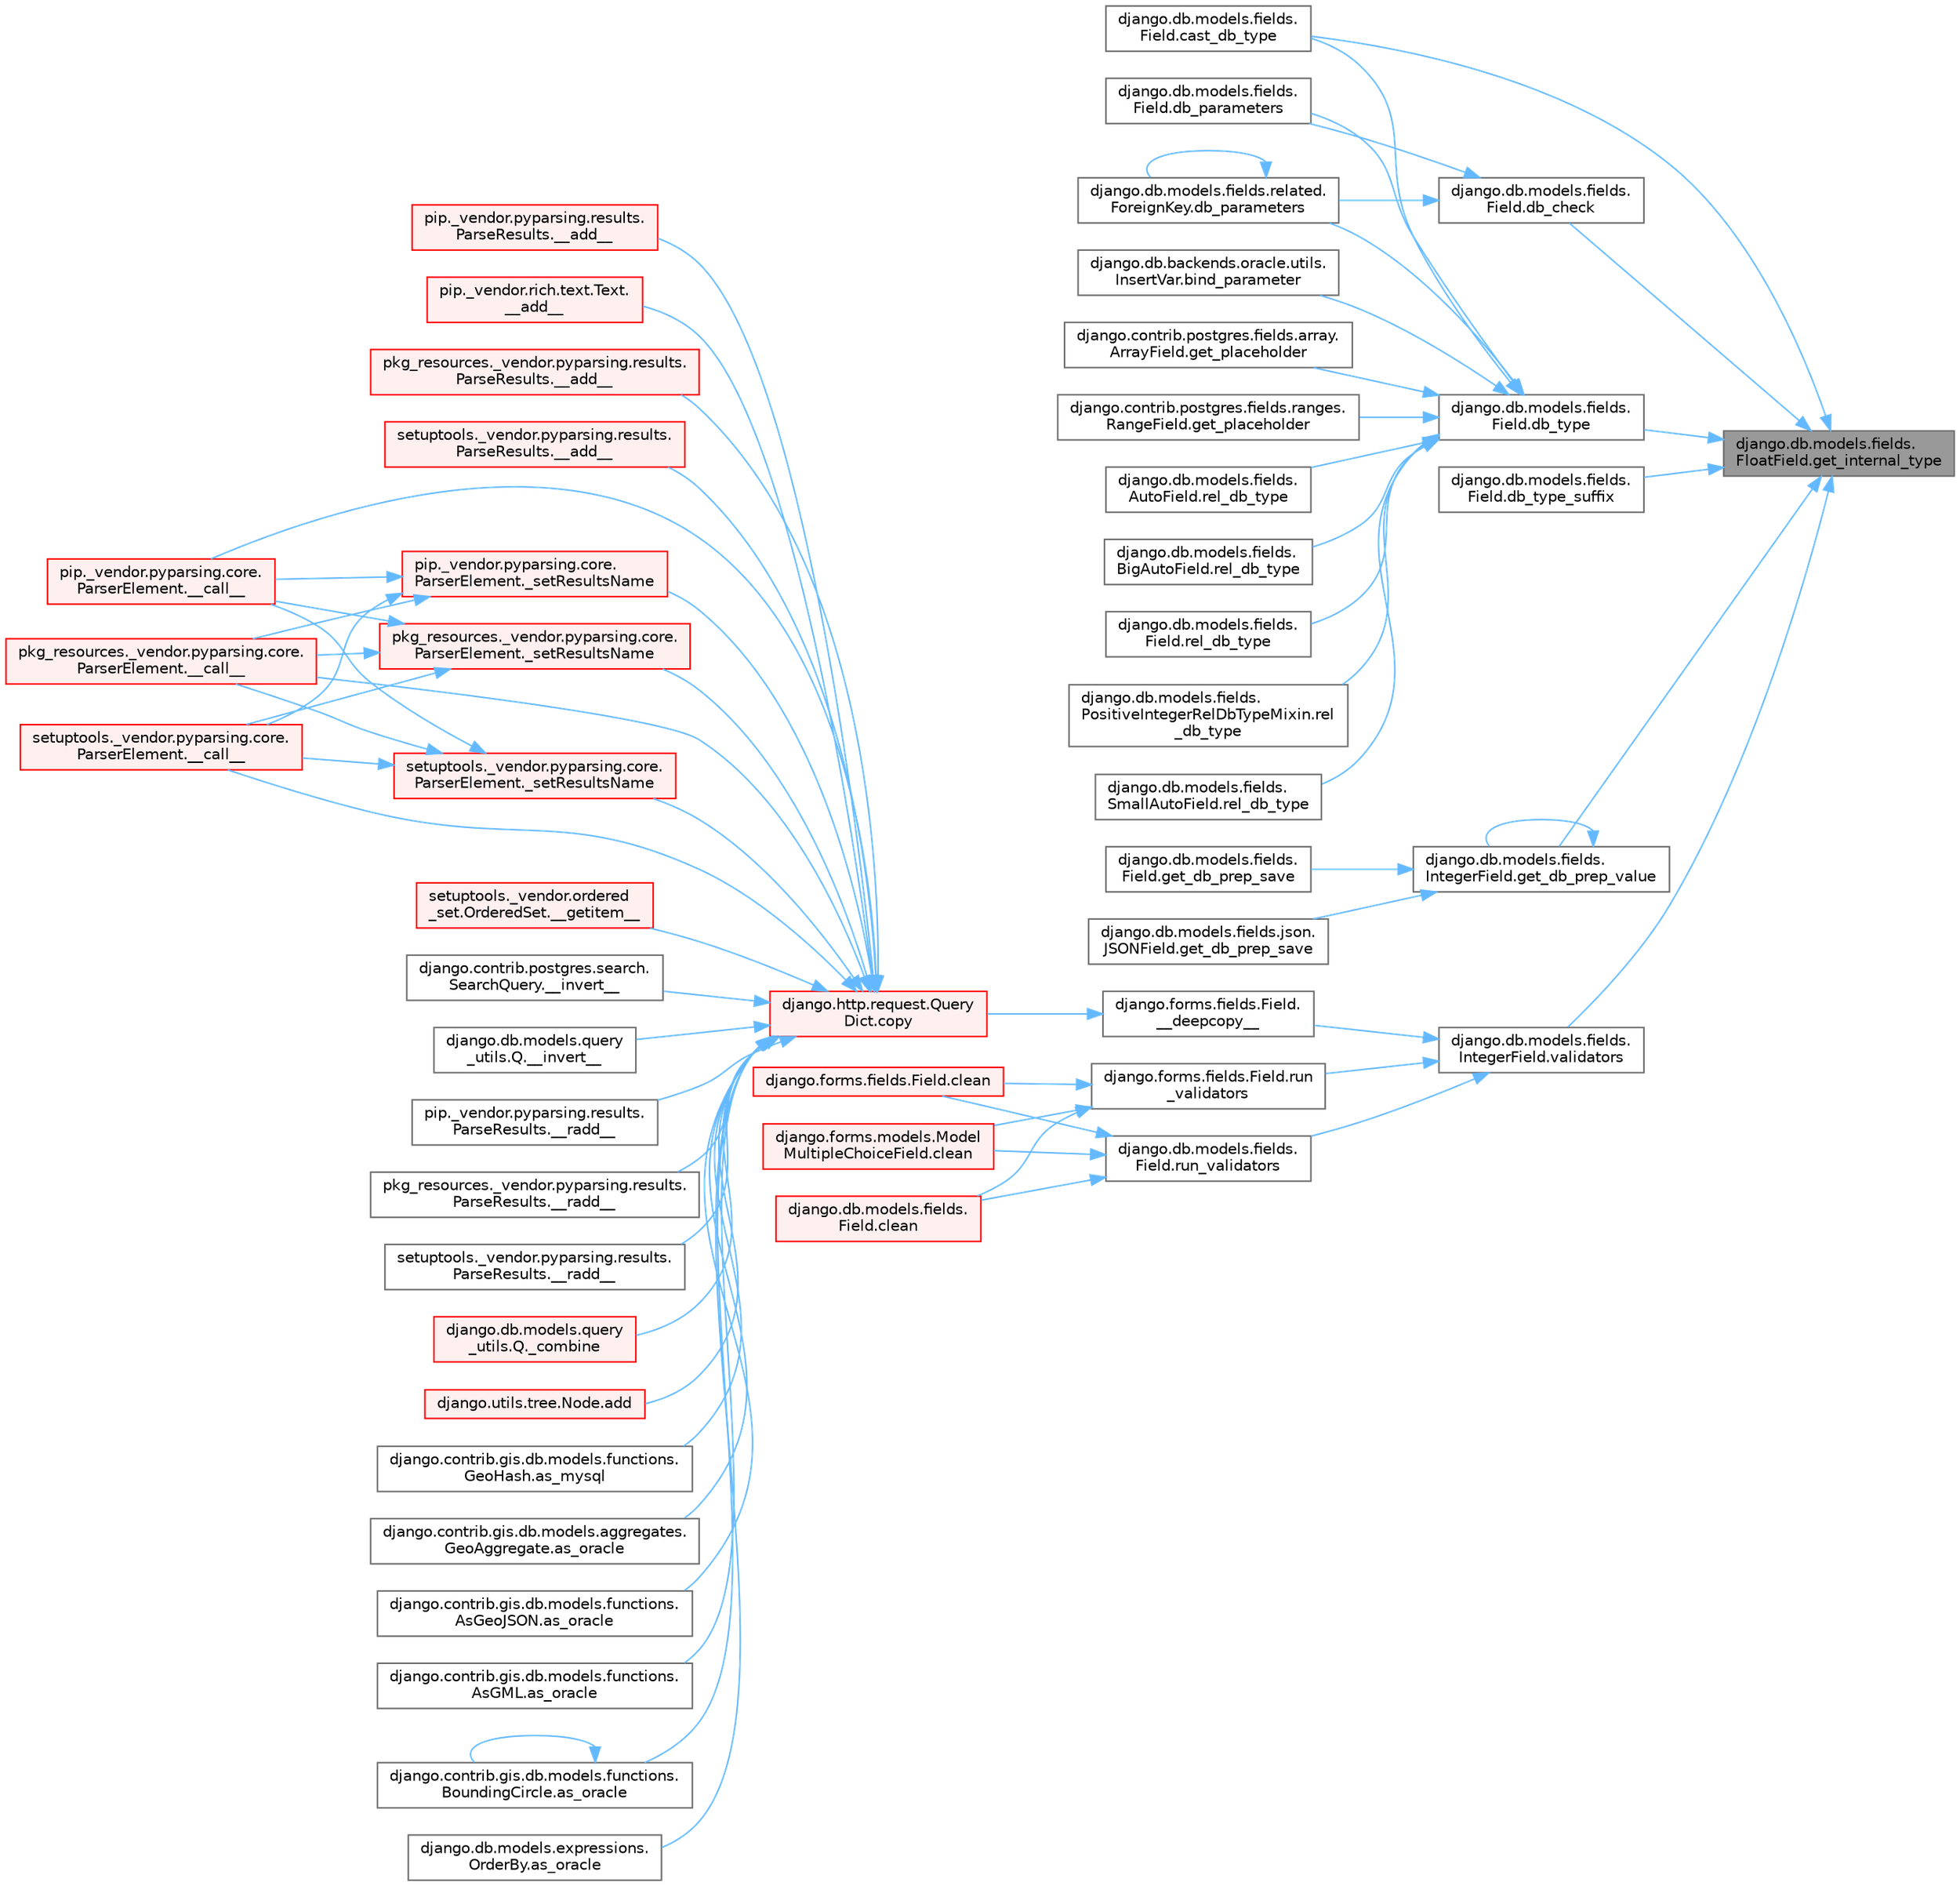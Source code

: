 digraph "django.db.models.fields.FloatField.get_internal_type"
{
 // LATEX_PDF_SIZE
  bgcolor="transparent";
  edge [fontname=Helvetica,fontsize=10,labelfontname=Helvetica,labelfontsize=10];
  node [fontname=Helvetica,fontsize=10,shape=box,height=0.2,width=0.4];
  rankdir="RL";
  Node1 [id="Node000001",label="django.db.models.fields.\lFloatField.get_internal_type",height=0.2,width=0.4,color="gray40", fillcolor="grey60", style="filled", fontcolor="black",tooltip=" "];
  Node1 -> Node2 [id="edge1_Node000001_Node000002",dir="back",color="steelblue1",style="solid",tooltip=" "];
  Node2 [id="Node000002",label="django.db.models.fields.\lField.cast_db_type",height=0.2,width=0.4,color="grey40", fillcolor="white", style="filled",URL="$classdjango_1_1db_1_1models_1_1fields_1_1_field.html#a1e68c1fb7ad84a2f313ff88c79c9a094",tooltip=" "];
  Node1 -> Node3 [id="edge2_Node000001_Node000003",dir="back",color="steelblue1",style="solid",tooltip=" "];
  Node3 [id="Node000003",label="django.db.models.fields.\lField.db_check",height=0.2,width=0.4,color="grey40", fillcolor="white", style="filled",URL="$classdjango_1_1db_1_1models_1_1fields_1_1_field.html#acf7c87f60855d60e8ee563605bf4dbc7",tooltip=" "];
  Node3 -> Node4 [id="edge3_Node000003_Node000004",dir="back",color="steelblue1",style="solid",tooltip=" "];
  Node4 [id="Node000004",label="django.db.models.fields.\lField.db_parameters",height=0.2,width=0.4,color="grey40", fillcolor="white", style="filled",URL="$classdjango_1_1db_1_1models_1_1fields_1_1_field.html#a19d09ceca32fdb237ec7737d9c1c0374",tooltip=" "];
  Node3 -> Node5 [id="edge4_Node000003_Node000005",dir="back",color="steelblue1",style="solid",tooltip=" "];
  Node5 [id="Node000005",label="django.db.models.fields.related.\lForeignKey.db_parameters",height=0.2,width=0.4,color="grey40", fillcolor="white", style="filled",URL="$classdjango_1_1db_1_1models_1_1fields_1_1related_1_1_foreign_key.html#a9bb6e97f2ec3c5d303511a5b8f06f372",tooltip=" "];
  Node5 -> Node5 [id="edge5_Node000005_Node000005",dir="back",color="steelblue1",style="solid",tooltip=" "];
  Node1 -> Node6 [id="edge6_Node000001_Node000006",dir="back",color="steelblue1",style="solid",tooltip=" "];
  Node6 [id="Node000006",label="django.db.models.fields.\lField.db_type",height=0.2,width=0.4,color="grey40", fillcolor="white", style="filled",URL="$classdjango_1_1db_1_1models_1_1fields_1_1_field.html#ac848ffa263ab1e350cc298b604d48f5a",tooltip=" "];
  Node6 -> Node7 [id="edge7_Node000006_Node000007",dir="back",color="steelblue1",style="solid",tooltip=" "];
  Node7 [id="Node000007",label="django.db.backends.oracle.utils.\lInsertVar.bind_parameter",height=0.2,width=0.4,color="grey40", fillcolor="white", style="filled",URL="$classdjango_1_1db_1_1backends_1_1oracle_1_1utils_1_1_insert_var.html#a6a28fbfb5b953ce33e18cecc2d679ae0",tooltip=" "];
  Node6 -> Node2 [id="edge8_Node000006_Node000002",dir="back",color="steelblue1",style="solid",tooltip=" "];
  Node6 -> Node4 [id="edge9_Node000006_Node000004",dir="back",color="steelblue1",style="solid",tooltip=" "];
  Node6 -> Node5 [id="edge10_Node000006_Node000005",dir="back",color="steelblue1",style="solid",tooltip=" "];
  Node6 -> Node8 [id="edge11_Node000006_Node000008",dir="back",color="steelblue1",style="solid",tooltip=" "];
  Node8 [id="Node000008",label="django.contrib.postgres.fields.array.\lArrayField.get_placeholder",height=0.2,width=0.4,color="grey40", fillcolor="white", style="filled",URL="$classdjango_1_1contrib_1_1postgres_1_1fields_1_1array_1_1_array_field.html#ad9cd434b57888afa1eed280bee05e731",tooltip=" "];
  Node6 -> Node9 [id="edge12_Node000006_Node000009",dir="back",color="steelblue1",style="solid",tooltip=" "];
  Node9 [id="Node000009",label="django.contrib.postgres.fields.ranges.\lRangeField.get_placeholder",height=0.2,width=0.4,color="grey40", fillcolor="white", style="filled",URL="$classdjango_1_1contrib_1_1postgres_1_1fields_1_1ranges_1_1_range_field.html#a83b2e6d873b86981d8e9127a47577b23",tooltip=" "];
  Node6 -> Node10 [id="edge13_Node000006_Node000010",dir="back",color="steelblue1",style="solid",tooltip=" "];
  Node10 [id="Node000010",label="django.db.models.fields.\lAutoField.rel_db_type",height=0.2,width=0.4,color="grey40", fillcolor="white", style="filled",URL="$classdjango_1_1db_1_1models_1_1fields_1_1_auto_field.html#a0422c924faef027b90b0b9a138eeb93e",tooltip=" "];
  Node6 -> Node11 [id="edge14_Node000006_Node000011",dir="back",color="steelblue1",style="solid",tooltip=" "];
  Node11 [id="Node000011",label="django.db.models.fields.\lBigAutoField.rel_db_type",height=0.2,width=0.4,color="grey40", fillcolor="white", style="filled",URL="$classdjango_1_1db_1_1models_1_1fields_1_1_big_auto_field.html#abacfb23f597255bb72a9877636cd3134",tooltip=" "];
  Node6 -> Node12 [id="edge15_Node000006_Node000012",dir="back",color="steelblue1",style="solid",tooltip=" "];
  Node12 [id="Node000012",label="django.db.models.fields.\lField.rel_db_type",height=0.2,width=0.4,color="grey40", fillcolor="white", style="filled",URL="$classdjango_1_1db_1_1models_1_1fields_1_1_field.html#a4a4dd7ca21dbe339ae3a8d043d4bb14c",tooltip=" "];
  Node6 -> Node13 [id="edge16_Node000006_Node000013",dir="back",color="steelblue1",style="solid",tooltip=" "];
  Node13 [id="Node000013",label="django.db.models.fields.\lPositiveIntegerRelDbTypeMixin.rel\l_db_type",height=0.2,width=0.4,color="grey40", fillcolor="white", style="filled",URL="$classdjango_1_1db_1_1models_1_1fields_1_1_positive_integer_rel_db_type_mixin.html#adc2e4fd7a7ddc7f72160d59f8743a864",tooltip=" "];
  Node6 -> Node14 [id="edge17_Node000006_Node000014",dir="back",color="steelblue1",style="solid",tooltip=" "];
  Node14 [id="Node000014",label="django.db.models.fields.\lSmallAutoField.rel_db_type",height=0.2,width=0.4,color="grey40", fillcolor="white", style="filled",URL="$classdjango_1_1db_1_1models_1_1fields_1_1_small_auto_field.html#a7deb4526ebda919d7c5f84a6d9d263bd",tooltip=" "];
  Node1 -> Node15 [id="edge18_Node000001_Node000015",dir="back",color="steelblue1",style="solid",tooltip=" "];
  Node15 [id="Node000015",label="django.db.models.fields.\lField.db_type_suffix",height=0.2,width=0.4,color="grey40", fillcolor="white", style="filled",URL="$classdjango_1_1db_1_1models_1_1fields_1_1_field.html#a24a094e2a18e9f61e9cee2ecb636a977",tooltip=" "];
  Node1 -> Node16 [id="edge19_Node000001_Node000016",dir="back",color="steelblue1",style="solid",tooltip=" "];
  Node16 [id="Node000016",label="django.db.models.fields.\lIntegerField.get_db_prep_value",height=0.2,width=0.4,color="grey40", fillcolor="white", style="filled",URL="$classdjango_1_1db_1_1models_1_1fields_1_1_integer_field.html#adf6fa9906d115e38660ef6aee28e5f43",tooltip=" "];
  Node16 -> Node17 [id="edge20_Node000016_Node000017",dir="back",color="steelblue1",style="solid",tooltip=" "];
  Node17 [id="Node000017",label="django.db.models.fields.\lField.get_db_prep_save",height=0.2,width=0.4,color="grey40", fillcolor="white", style="filled",URL="$classdjango_1_1db_1_1models_1_1fields_1_1_field.html#a6ffbf587320e79a62a40af031183c2f2",tooltip=" "];
  Node16 -> Node18 [id="edge21_Node000016_Node000018",dir="back",color="steelblue1",style="solid",tooltip=" "];
  Node18 [id="Node000018",label="django.db.models.fields.json.\lJSONField.get_db_prep_save",height=0.2,width=0.4,color="grey40", fillcolor="white", style="filled",URL="$classdjango_1_1db_1_1models_1_1fields_1_1json_1_1_j_s_o_n_field.html#ab7a67887e20c9c31871531e607b2a133",tooltip=" "];
  Node16 -> Node16 [id="edge22_Node000016_Node000016",dir="back",color="steelblue1",style="solid",tooltip=" "];
  Node1 -> Node19 [id="edge23_Node000001_Node000019",dir="back",color="steelblue1",style="solid",tooltip=" "];
  Node19 [id="Node000019",label="django.db.models.fields.\lIntegerField.validators",height=0.2,width=0.4,color="grey40", fillcolor="white", style="filled",URL="$classdjango_1_1db_1_1models_1_1fields_1_1_integer_field.html#aebfb7b7d7949e91f59c9cd29ce139bbb",tooltip=" "];
  Node19 -> Node20 [id="edge24_Node000019_Node000020",dir="back",color="steelblue1",style="solid",tooltip=" "];
  Node20 [id="Node000020",label="django.forms.fields.Field.\l__deepcopy__",height=0.2,width=0.4,color="grey40", fillcolor="white", style="filled",URL="$classdjango_1_1forms_1_1fields_1_1_field.html#a7165973a8c42c910d9ecaaa56999eddc",tooltip=" "];
  Node20 -> Node21 [id="edge25_Node000020_Node000021",dir="back",color="steelblue1",style="solid",tooltip=" "];
  Node21 [id="Node000021",label="django.http.request.Query\lDict.copy",height=0.2,width=0.4,color="red", fillcolor="#FFF0F0", style="filled",URL="$classdjango_1_1http_1_1request_1_1_query_dict.html#ada9e4956e62868c5587b9ffde7b358b5",tooltip=" "];
  Node21 -> Node22 [id="edge26_Node000021_Node000022",dir="back",color="steelblue1",style="solid",tooltip=" "];
  Node22 [id="Node000022",label="pip._vendor.pyparsing.results.\lParseResults.__add__",height=0.2,width=0.4,color="red", fillcolor="#FFF0F0", style="filled",URL="$classpip_1_1__vendor_1_1pyparsing_1_1results_1_1_parse_results.html#a3d042ec44a5277aec415d0527b3aa0f2",tooltip=" "];
  Node21 -> Node24 [id="edge27_Node000021_Node000024",dir="back",color="steelblue1",style="solid",tooltip=" "];
  Node24 [id="Node000024",label="pip._vendor.rich.text.Text.\l__add__",height=0.2,width=0.4,color="red", fillcolor="#FFF0F0", style="filled",URL="$classpip_1_1__vendor_1_1rich_1_1text_1_1_text.html#a53ddbcca645bcd523cc7875ede6a2691",tooltip=" "];
  Node21 -> Node25 [id="edge28_Node000021_Node000025",dir="back",color="steelblue1",style="solid",tooltip=" "];
  Node25 [id="Node000025",label="pkg_resources._vendor.pyparsing.results.\lParseResults.__add__",height=0.2,width=0.4,color="red", fillcolor="#FFF0F0", style="filled",URL="$classpkg__resources_1_1__vendor_1_1pyparsing_1_1results_1_1_parse_results.html#aac08c0df1060499bad944971ca3442b9",tooltip=" "];
  Node21 -> Node26 [id="edge29_Node000021_Node000026",dir="back",color="steelblue1",style="solid",tooltip=" "];
  Node26 [id="Node000026",label="setuptools._vendor.pyparsing.results.\lParseResults.__add__",height=0.2,width=0.4,color="red", fillcolor="#FFF0F0", style="filled",URL="$classsetuptools_1_1__vendor_1_1pyparsing_1_1results_1_1_parse_results.html#afddc4e6ba70870fb80a50fb1f12f43e3",tooltip=" "];
  Node21 -> Node27 [id="edge30_Node000021_Node000027",dir="back",color="steelblue1",style="solid",tooltip=" "];
  Node27 [id="Node000027",label="pip._vendor.pyparsing.core.\lParserElement.__call__",height=0.2,width=0.4,color="red", fillcolor="#FFF0F0", style="filled",URL="$classpip_1_1__vendor_1_1pyparsing_1_1core_1_1_parser_element.html#a2f5f22bc974026e007e59ad948002d7d",tooltip=" "];
  Node21 -> Node30 [id="edge31_Node000021_Node000030",dir="back",color="steelblue1",style="solid",tooltip=" "];
  Node30 [id="Node000030",label="pkg_resources._vendor.pyparsing.core.\lParserElement.__call__",height=0.2,width=0.4,color="red", fillcolor="#FFF0F0", style="filled",URL="$classpkg__resources_1_1__vendor_1_1pyparsing_1_1core_1_1_parser_element.html#afcbb17119d97bfa6d626db404fc46c5d",tooltip=" "];
  Node21 -> Node31 [id="edge32_Node000021_Node000031",dir="back",color="steelblue1",style="solid",tooltip=" "];
  Node31 [id="Node000031",label="setuptools._vendor.pyparsing.core.\lParserElement.__call__",height=0.2,width=0.4,color="red", fillcolor="#FFF0F0", style="filled",URL="$classsetuptools_1_1__vendor_1_1pyparsing_1_1core_1_1_parser_element.html#a28d20326a3f54e2777adc97073328291",tooltip=" "];
  Node21 -> Node32 [id="edge33_Node000021_Node000032",dir="back",color="steelblue1",style="solid",tooltip=" "];
  Node32 [id="Node000032",label="setuptools._vendor.ordered\l_set.OrderedSet.__getitem__",height=0.2,width=0.4,color="red", fillcolor="#FFF0F0", style="filled",URL="$classsetuptools_1_1__vendor_1_1ordered__set_1_1_ordered_set.html#aaa8657c0e85788ac2555cc46176b060c",tooltip=" "];
  Node21 -> Node158 [id="edge34_Node000021_Node000158",dir="back",color="steelblue1",style="solid",tooltip=" "];
  Node158 [id="Node000158",label="django.contrib.postgres.search.\lSearchQuery.__invert__",height=0.2,width=0.4,color="grey40", fillcolor="white", style="filled",URL="$classdjango_1_1contrib_1_1postgres_1_1search_1_1_search_query.html#ac6a7b74e22559ee2d0e348855bb3d42f",tooltip=" "];
  Node21 -> Node159 [id="edge35_Node000021_Node000159",dir="back",color="steelblue1",style="solid",tooltip=" "];
  Node159 [id="Node000159",label="django.db.models.query\l_utils.Q.__invert__",height=0.2,width=0.4,color="grey40", fillcolor="white", style="filled",URL="$classdjango_1_1db_1_1models_1_1query__utils_1_1_q.html#aaeda3970880cceb191cb640593f80bdf",tooltip=" "];
  Node21 -> Node160 [id="edge36_Node000021_Node000160",dir="back",color="steelblue1",style="solid",tooltip=" "];
  Node160 [id="Node000160",label="pip._vendor.pyparsing.results.\lParseResults.__radd__",height=0.2,width=0.4,color="grey40", fillcolor="white", style="filled",URL="$classpip_1_1__vendor_1_1pyparsing_1_1results_1_1_parse_results.html#afe7d2f27df6497e29cb2cfcd08d8dd40",tooltip=" "];
  Node21 -> Node161 [id="edge37_Node000021_Node000161",dir="back",color="steelblue1",style="solid",tooltip=" "];
  Node161 [id="Node000161",label="pkg_resources._vendor.pyparsing.results.\lParseResults.__radd__",height=0.2,width=0.4,color="grey40", fillcolor="white", style="filled",URL="$classpkg__resources_1_1__vendor_1_1pyparsing_1_1results_1_1_parse_results.html#a7a988886fbf5c1a9187986384e4df86a",tooltip=" "];
  Node21 -> Node162 [id="edge38_Node000021_Node000162",dir="back",color="steelblue1",style="solid",tooltip=" "];
  Node162 [id="Node000162",label="setuptools._vendor.pyparsing.results.\lParseResults.__radd__",height=0.2,width=0.4,color="grey40", fillcolor="white", style="filled",URL="$classsetuptools_1_1__vendor_1_1pyparsing_1_1results_1_1_parse_results.html#ae4ccddd5f7c4b56e755d4742bc029335",tooltip=" "];
  Node21 -> Node163 [id="edge39_Node000021_Node000163",dir="back",color="steelblue1",style="solid",tooltip=" "];
  Node163 [id="Node000163",label="django.db.models.query\l_utils.Q._combine",height=0.2,width=0.4,color="red", fillcolor="#FFF0F0", style="filled",URL="$classdjango_1_1db_1_1models_1_1query__utils_1_1_q.html#ade621b98231b73615e1aa3a726560c55",tooltip=" "];
  Node21 -> Node176 [id="edge40_Node000021_Node000176",dir="back",color="steelblue1",style="solid",tooltip=" "];
  Node176 [id="Node000176",label="pip._vendor.pyparsing.core.\lParserElement._setResultsName",height=0.2,width=0.4,color="red", fillcolor="#FFF0F0", style="filled",URL="$classpip_1_1__vendor_1_1pyparsing_1_1core_1_1_parser_element.html#a4682554ec6560cf3d1060cba60212b54",tooltip=" "];
  Node176 -> Node27 [id="edge41_Node000176_Node000027",dir="back",color="steelblue1",style="solid",tooltip=" "];
  Node176 -> Node30 [id="edge42_Node000176_Node000030",dir="back",color="steelblue1",style="solid",tooltip=" "];
  Node176 -> Node31 [id="edge43_Node000176_Node000031",dir="back",color="steelblue1",style="solid",tooltip=" "];
  Node21 -> Node180 [id="edge44_Node000021_Node000180",dir="back",color="steelblue1",style="solid",tooltip=" "];
  Node180 [id="Node000180",label="pkg_resources._vendor.pyparsing.core.\lParserElement._setResultsName",height=0.2,width=0.4,color="red", fillcolor="#FFF0F0", style="filled",URL="$classpkg__resources_1_1__vendor_1_1pyparsing_1_1core_1_1_parser_element.html#a84c9abb71474719f0beed3a171d4d031",tooltip=" "];
  Node180 -> Node27 [id="edge45_Node000180_Node000027",dir="back",color="steelblue1",style="solid",tooltip=" "];
  Node180 -> Node30 [id="edge46_Node000180_Node000030",dir="back",color="steelblue1",style="solid",tooltip=" "];
  Node180 -> Node31 [id="edge47_Node000180_Node000031",dir="back",color="steelblue1",style="solid",tooltip=" "];
  Node21 -> Node181 [id="edge48_Node000021_Node000181",dir="back",color="steelblue1",style="solid",tooltip=" "];
  Node181 [id="Node000181",label="setuptools._vendor.pyparsing.core.\lParserElement._setResultsName",height=0.2,width=0.4,color="red", fillcolor="#FFF0F0", style="filled",URL="$classsetuptools_1_1__vendor_1_1pyparsing_1_1core_1_1_parser_element.html#ad1c3dd5ac98b4103f6c2a679005e141b",tooltip=" "];
  Node181 -> Node27 [id="edge49_Node000181_Node000027",dir="back",color="steelblue1",style="solid",tooltip=" "];
  Node181 -> Node30 [id="edge50_Node000181_Node000030",dir="back",color="steelblue1",style="solid",tooltip=" "];
  Node181 -> Node31 [id="edge51_Node000181_Node000031",dir="back",color="steelblue1",style="solid",tooltip=" "];
  Node21 -> Node182 [id="edge52_Node000021_Node000182",dir="back",color="steelblue1",style="solid",tooltip=" "];
  Node182 [id="Node000182",label="django.utils.tree.Node.add",height=0.2,width=0.4,color="red", fillcolor="#FFF0F0", style="filled",URL="$classdjango_1_1utils_1_1tree_1_1_node.html#a2c883d105b5c9cfd32bff72c7469f18c",tooltip=" "];
  Node21 -> Node503 [id="edge53_Node000021_Node000503",dir="back",color="steelblue1",style="solid",tooltip=" "];
  Node503 [id="Node000503",label="django.contrib.gis.db.models.functions.\lGeoHash.as_mysql",height=0.2,width=0.4,color="grey40", fillcolor="white", style="filled",URL="$classdjango_1_1contrib_1_1gis_1_1db_1_1models_1_1functions_1_1_geo_hash.html#a68a859b5c99e8450f6a4df79ef08fd89",tooltip=" "];
  Node21 -> Node504 [id="edge54_Node000021_Node000504",dir="back",color="steelblue1",style="solid",tooltip=" "];
  Node504 [id="Node000504",label="django.contrib.gis.db.models.aggregates.\lGeoAggregate.as_oracle",height=0.2,width=0.4,color="grey40", fillcolor="white", style="filled",URL="$classdjango_1_1contrib_1_1gis_1_1db_1_1models_1_1aggregates_1_1_geo_aggregate.html#a537ce307d50a80a372c22e07a9f25fa6",tooltip=" "];
  Node21 -> Node505 [id="edge55_Node000021_Node000505",dir="back",color="steelblue1",style="solid",tooltip=" "];
  Node505 [id="Node000505",label="django.contrib.gis.db.models.functions.\lAsGeoJSON.as_oracle",height=0.2,width=0.4,color="grey40", fillcolor="white", style="filled",URL="$classdjango_1_1contrib_1_1gis_1_1db_1_1models_1_1functions_1_1_as_geo_j_s_o_n.html#ae6e5acc7a92749f69dc7b18a973ffaae",tooltip=" "];
  Node21 -> Node506 [id="edge56_Node000021_Node000506",dir="back",color="steelblue1",style="solid",tooltip=" "];
  Node506 [id="Node000506",label="django.contrib.gis.db.models.functions.\lAsGML.as_oracle",height=0.2,width=0.4,color="grey40", fillcolor="white", style="filled",URL="$classdjango_1_1contrib_1_1gis_1_1db_1_1models_1_1functions_1_1_as_g_m_l.html#a0a70238d2ad8f058ef86dbfc6e8f3566",tooltip=" "];
  Node21 -> Node507 [id="edge57_Node000021_Node000507",dir="back",color="steelblue1",style="solid",tooltip=" "];
  Node507 [id="Node000507",label="django.contrib.gis.db.models.functions.\lBoundingCircle.as_oracle",height=0.2,width=0.4,color="grey40", fillcolor="white", style="filled",URL="$classdjango_1_1contrib_1_1gis_1_1db_1_1models_1_1functions_1_1_bounding_circle.html#a63203e27009441455a424b3a41593cd6",tooltip=" "];
  Node507 -> Node507 [id="edge58_Node000507_Node000507",dir="back",color="steelblue1",style="solid",tooltip=" "];
  Node21 -> Node508 [id="edge59_Node000021_Node000508",dir="back",color="steelblue1",style="solid",tooltip=" "];
  Node508 [id="Node000508",label="django.db.models.expressions.\lOrderBy.as_oracle",height=0.2,width=0.4,color="grey40", fillcolor="white", style="filled",URL="$classdjango_1_1db_1_1models_1_1expressions_1_1_order_by.html#af9b6ede9b0df85d6bcf54f983b3a8f6a",tooltip=" "];
  Node19 -> Node3176 [id="edge60_Node000019_Node003176",dir="back",color="steelblue1",style="solid",tooltip=" "];
  Node3176 [id="Node003176",label="django.db.models.fields.\lField.run_validators",height=0.2,width=0.4,color="grey40", fillcolor="white", style="filled",URL="$classdjango_1_1db_1_1models_1_1fields_1_1_field.html#ab7b135b5099e3e587d43fec878a381b4",tooltip=" "];
  Node3176 -> Node645 [id="edge61_Node003176_Node000645",dir="back",color="steelblue1",style="solid",tooltip=" "];
  Node645 [id="Node000645",label="django.db.models.fields.\lField.clean",height=0.2,width=0.4,color="red", fillcolor="#FFF0F0", style="filled",URL="$classdjango_1_1db_1_1models_1_1fields_1_1_field.html#a4882fa20e9148ee8315b937e9cea41bf",tooltip=" "];
  Node3176 -> Node1146 [id="edge62_Node003176_Node001146",dir="back",color="steelblue1",style="solid",tooltip=" "];
  Node1146 [id="Node001146",label="django.forms.fields.Field.clean",height=0.2,width=0.4,color="red", fillcolor="#FFF0F0", style="filled",URL="$classdjango_1_1forms_1_1fields_1_1_field.html#aee75acad433887bd31c6f298ebd77195",tooltip=" "];
  Node3176 -> Node3177 [id="edge63_Node003176_Node003177",dir="back",color="steelblue1",style="solid",tooltip=" "];
  Node3177 [id="Node003177",label="django.forms.models.Model\lMultipleChoiceField.clean",height=0.2,width=0.4,color="red", fillcolor="#FFF0F0", style="filled",URL="$classdjango_1_1forms_1_1models_1_1_model_multiple_choice_field.html#a1159ba842771d9d57ba17557c99a9a2b",tooltip=" "];
  Node19 -> Node3178 [id="edge64_Node000019_Node003178",dir="back",color="steelblue1",style="solid",tooltip=" "];
  Node3178 [id="Node003178",label="django.forms.fields.Field.run\l_validators",height=0.2,width=0.4,color="grey40", fillcolor="white", style="filled",URL="$classdjango_1_1forms_1_1fields_1_1_field.html#afabe16615bb15391e5ac65617f6cc570",tooltip=" "];
  Node3178 -> Node645 [id="edge65_Node003178_Node000645",dir="back",color="steelblue1",style="solid",tooltip=" "];
  Node3178 -> Node1146 [id="edge66_Node003178_Node001146",dir="back",color="steelblue1",style="solid",tooltip=" "];
  Node3178 -> Node3177 [id="edge67_Node003178_Node003177",dir="back",color="steelblue1",style="solid",tooltip=" "];
}
